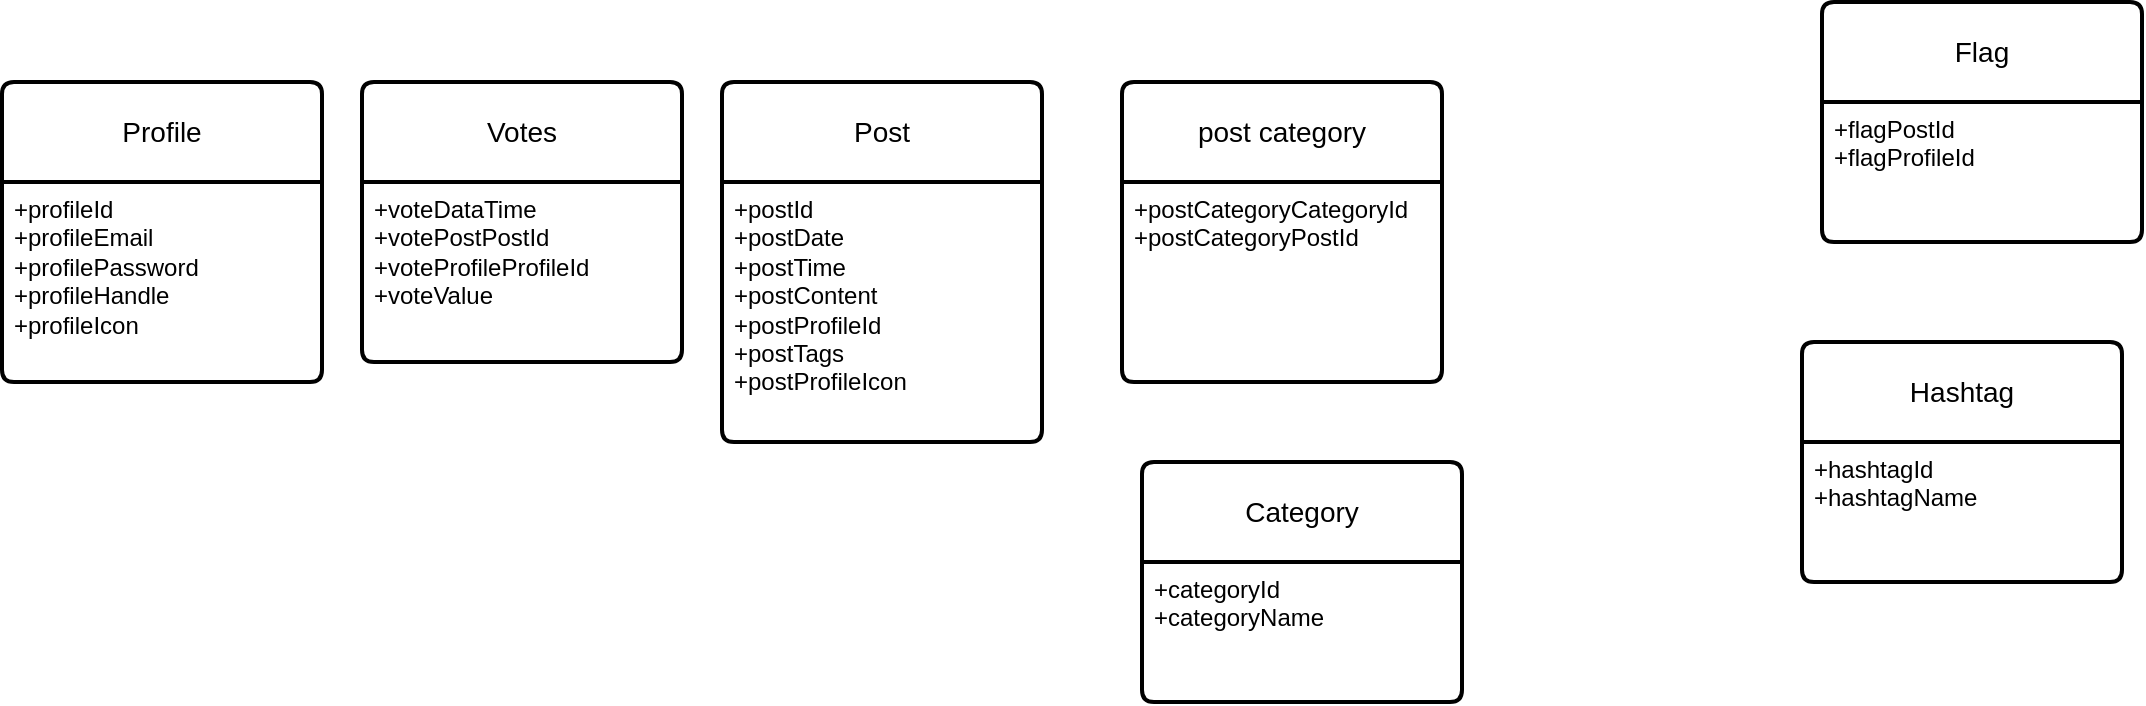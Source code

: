 <mxfile version="21.2.6" type="github">
  <diagram id="R2lEEEUBdFMjLlhIrx00" name="Page-1">
    <mxGraphModel dx="704" dy="325" grid="1" gridSize="10" guides="1" tooltips="1" connect="1" arrows="1" fold="1" page="1" pageScale="1" pageWidth="850" pageHeight="1100" math="0" shadow="0" extFonts="Permanent Marker^https://fonts.googleapis.com/css?family=Permanent+Marker">
      <root>
        <mxCell id="0" />
        <mxCell id="1" parent="0" />
        <mxCell id="xKwYVX-o0ObeEvTkPzbr-14" value="Flag" style="swimlane;childLayout=stackLayout;horizontal=1;startSize=50;horizontalStack=0;rounded=1;fontSize=14;fontStyle=0;strokeWidth=2;resizeParent=0;resizeLast=1;shadow=0;dashed=0;align=center;arcSize=4;whiteSpace=wrap;html=1;" parent="1" vertex="1">
          <mxGeometry x="930" y="410" width="160" height="120" as="geometry" />
        </mxCell>
        <mxCell id="xKwYVX-o0ObeEvTkPzbr-15" value="+flagPostId&lt;br&gt;+flagProfileId" style="align=left;strokeColor=none;fillColor=none;spacingLeft=4;fontSize=12;verticalAlign=top;resizable=0;rotatable=0;part=1;html=1;" parent="xKwYVX-o0ObeEvTkPzbr-14" vertex="1">
          <mxGeometry y="50" width="160" height="70" as="geometry" />
        </mxCell>
        <mxCell id="xKwYVX-o0ObeEvTkPzbr-16" value="Votes" style="swimlane;childLayout=stackLayout;horizontal=1;startSize=50;horizontalStack=0;rounded=1;fontSize=14;fontStyle=0;strokeWidth=2;resizeParent=0;resizeLast=1;shadow=0;dashed=0;align=center;arcSize=4;whiteSpace=wrap;html=1;" parent="1" vertex="1">
          <mxGeometry x="200" y="450" width="160" height="140" as="geometry" />
        </mxCell>
        <mxCell id="xKwYVX-o0ObeEvTkPzbr-17" value="+voteDataTime&lt;br&gt;+votePostPostId&lt;br&gt;+voteProfileProfileId&lt;br&gt;&lt;div&gt;+voteValue&lt;/div&gt;&lt;div&gt;&lt;br&gt;&lt;/div&gt;" style="align=left;strokeColor=none;fillColor=none;spacingLeft=4;fontSize=12;verticalAlign=top;resizable=0;rotatable=0;part=1;html=1;" parent="xKwYVX-o0ObeEvTkPzbr-16" vertex="1">
          <mxGeometry y="50" width="160" height="90" as="geometry" />
        </mxCell>
        <mxCell id="xKwYVX-o0ObeEvTkPzbr-19" value="Post" style="swimlane;childLayout=stackLayout;horizontal=1;startSize=50;horizontalStack=0;rounded=1;fontSize=14;fontStyle=0;strokeWidth=2;resizeParent=0;resizeLast=1;shadow=0;dashed=0;align=center;arcSize=4;whiteSpace=wrap;html=1;" parent="1" vertex="1">
          <mxGeometry x="380" y="450" width="160" height="180" as="geometry" />
        </mxCell>
        <mxCell id="xKwYVX-o0ObeEvTkPzbr-20" value="+postId&lt;br&gt;+postDate&lt;br&gt;+postTime&lt;br&gt;+postContent&lt;br&gt;+postProfileId&lt;br&gt;+postTags&lt;br&gt;+postProfileIcon" style="align=left;strokeColor=none;fillColor=none;spacingLeft=4;fontSize=12;verticalAlign=top;resizable=0;rotatable=0;part=1;html=1;" parent="xKwYVX-o0ObeEvTkPzbr-19" vertex="1">
          <mxGeometry y="50" width="160" height="130" as="geometry" />
        </mxCell>
        <mxCell id="xKwYVX-o0ObeEvTkPzbr-21" value="Category" style="swimlane;childLayout=stackLayout;horizontal=1;startSize=50;horizontalStack=0;rounded=1;fontSize=14;fontStyle=0;strokeWidth=2;resizeParent=0;resizeLast=1;shadow=0;dashed=0;align=center;arcSize=4;whiteSpace=wrap;html=1;" parent="1" vertex="1">
          <mxGeometry x="590" y="640" width="160" height="120" as="geometry" />
        </mxCell>
        <mxCell id="xKwYVX-o0ObeEvTkPzbr-22" value="+categoryId&lt;br&gt;+categoryName" style="align=left;strokeColor=none;fillColor=none;spacingLeft=4;fontSize=12;verticalAlign=top;resizable=0;rotatable=0;part=1;html=1;" parent="xKwYVX-o0ObeEvTkPzbr-21" vertex="1">
          <mxGeometry y="50" width="160" height="70" as="geometry" />
        </mxCell>
        <mxCell id="xKwYVX-o0ObeEvTkPzbr-23" value="Profile" style="swimlane;childLayout=stackLayout;horizontal=1;startSize=50;horizontalStack=0;rounded=1;fontSize=14;fontStyle=0;strokeWidth=2;resizeParent=0;resizeLast=1;shadow=0;dashed=0;align=center;arcSize=4;whiteSpace=wrap;html=1;" parent="1" vertex="1">
          <mxGeometry x="20" y="450" width="160" height="150" as="geometry" />
        </mxCell>
        <mxCell id="xKwYVX-o0ObeEvTkPzbr-24" value="+profileId&lt;br&gt;+profileEmail&lt;br&gt;+profilePassword&lt;br&gt;+profileHandle&lt;br&gt;+profileIcon" style="align=left;strokeColor=none;fillColor=none;spacingLeft=4;fontSize=12;verticalAlign=top;resizable=0;rotatable=0;part=1;html=1;" parent="xKwYVX-o0ObeEvTkPzbr-23" vertex="1">
          <mxGeometry y="50" width="160" height="100" as="geometry" />
        </mxCell>
        <mxCell id="xKwYVX-o0ObeEvTkPzbr-25" value="Hashtag" style="swimlane;childLayout=stackLayout;horizontal=1;startSize=50;horizontalStack=0;rounded=1;fontSize=14;fontStyle=0;strokeWidth=2;resizeParent=0;resizeLast=1;shadow=0;dashed=0;align=center;arcSize=4;whiteSpace=wrap;html=1;" parent="1" vertex="1">
          <mxGeometry x="920" y="580" width="160" height="120" as="geometry" />
        </mxCell>
        <mxCell id="xKwYVX-o0ObeEvTkPzbr-26" value="+hashtagId&lt;br&gt;+hashtagName" style="align=left;strokeColor=none;fillColor=none;spacingLeft=4;fontSize=12;verticalAlign=top;resizable=0;rotatable=0;part=1;html=1;" parent="xKwYVX-o0ObeEvTkPzbr-25" vertex="1">
          <mxGeometry y="50" width="160" height="70" as="geometry" />
        </mxCell>
        <mxCell id="QyDgpYyXBciggcdgMOQC-3" value="post category" style="swimlane;childLayout=stackLayout;horizontal=1;startSize=50;horizontalStack=0;rounded=1;fontSize=14;fontStyle=0;strokeWidth=2;resizeParent=0;resizeLast=1;shadow=0;dashed=0;align=center;arcSize=4;whiteSpace=wrap;html=1;" vertex="1" parent="1">
          <mxGeometry x="580" y="450" width="160" height="150" as="geometry" />
        </mxCell>
        <mxCell id="QyDgpYyXBciggcdgMOQC-4" value="+postCategoryCategoryId&lt;br&gt;+postCategoryPostId&lt;br&gt;" style="align=left;strokeColor=none;fillColor=none;spacingLeft=4;fontSize=12;verticalAlign=top;resizable=0;rotatable=0;part=1;html=1;" vertex="1" parent="QyDgpYyXBciggcdgMOQC-3">
          <mxGeometry y="50" width="160" height="100" as="geometry" />
        </mxCell>
      </root>
    </mxGraphModel>
  </diagram>
</mxfile>
